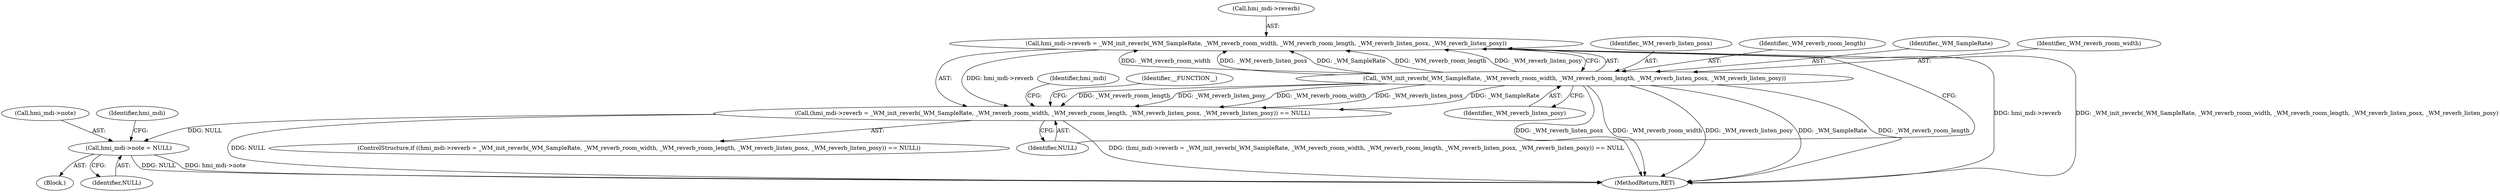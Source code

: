 digraph "0_wildmidi_660b513d99bced8783a4a5984ac2f742c74ebbdd@pointer" {
"1001310" [label="(Call,hmi_mdi->reverb = _WM_init_reverb(_WM_SampleRate, _WM_reverb_room_width, _WM_reverb_room_length, _WM_reverb_listen_posx, _WM_reverb_listen_posy))"];
"1001314" [label="(Call,_WM_init_reverb(_WM_SampleRate, _WM_reverb_room_width, _WM_reverb_room_length, _WM_reverb_listen_posx, _WM_reverb_listen_posy))"];
"1001309" [label="(Call,(hmi_mdi->reverb = _WM_init_reverb(_WM_SampleRate, _WM_reverb_room_width, _WM_reverb_room_length, _WM_reverb_listen_posx, _WM_reverb_listen_posy)) == NULL)"];
"1001351" [label="(Call,hmi_mdi->note = NULL)"];
"1001332" [label="(Identifier,hmi_mdi)"];
"1001319" [label="(Identifier,_WM_reverb_listen_posy)"];
"1001309" [label="(Call,(hmi_mdi->reverb = _WM_init_reverb(_WM_SampleRate, _WM_reverb_room_width, _WM_reverb_room_length, _WM_reverb_listen_posx, _WM_reverb_listen_posy)) == NULL)"];
"1001311" [label="(Call,hmi_mdi->reverb)"];
"1001318" [label="(Identifier,_WM_reverb_listen_posx)"];
"1001323" [label="(Identifier,__FUNCTION__)"];
"1001317" [label="(Identifier,_WM_reverb_room_length)"];
"1000104" [label="(Block,)"];
"1001315" [label="(Identifier,_WM_SampleRate)"];
"1001355" [label="(Identifier,NULL)"];
"1001314" [label="(Call,_WM_init_reverb(_WM_SampleRate, _WM_reverb_room_width, _WM_reverb_room_length, _WM_reverb_listen_posx, _WM_reverb_listen_posy))"];
"1001357" [label="(Identifier,hmi_mdi)"];
"1001352" [label="(Call,hmi_mdi->note)"];
"1001351" [label="(Call,hmi_mdi->note = NULL)"];
"1001320" [label="(Identifier,NULL)"];
"1001316" [label="(Identifier,_WM_reverb_room_width)"];
"1001310" [label="(Call,hmi_mdi->reverb = _WM_init_reverb(_WM_SampleRate, _WM_reverb_room_width, _WM_reverb_room_length, _WM_reverb_listen_posx, _WM_reverb_listen_posy))"];
"1001308" [label="(ControlStructure,if ((hmi_mdi->reverb = _WM_init_reverb(_WM_SampleRate, _WM_reverb_room_width, _WM_reverb_room_length, _WM_reverb_listen_posx, _WM_reverb_listen_posy)) == NULL))"];
"1001381" [label="(MethodReturn,RET)"];
"1001310" -> "1001309"  [label="AST: "];
"1001310" -> "1001314"  [label="CFG: "];
"1001311" -> "1001310"  [label="AST: "];
"1001314" -> "1001310"  [label="AST: "];
"1001320" -> "1001310"  [label="CFG: "];
"1001310" -> "1001381"  [label="DDG: hmi_mdi->reverb"];
"1001310" -> "1001381"  [label="DDG: _WM_init_reverb(_WM_SampleRate, _WM_reverb_room_width, _WM_reverb_room_length, _WM_reverb_listen_posx, _WM_reverb_listen_posy)"];
"1001310" -> "1001309"  [label="DDG: hmi_mdi->reverb"];
"1001314" -> "1001310"  [label="DDG: _WM_reverb_room_width"];
"1001314" -> "1001310"  [label="DDG: _WM_reverb_listen_posx"];
"1001314" -> "1001310"  [label="DDG: _WM_SampleRate"];
"1001314" -> "1001310"  [label="DDG: _WM_reverb_room_length"];
"1001314" -> "1001310"  [label="DDG: _WM_reverb_listen_posy"];
"1001314" -> "1001319"  [label="CFG: "];
"1001315" -> "1001314"  [label="AST: "];
"1001316" -> "1001314"  [label="AST: "];
"1001317" -> "1001314"  [label="AST: "];
"1001318" -> "1001314"  [label="AST: "];
"1001319" -> "1001314"  [label="AST: "];
"1001314" -> "1001381"  [label="DDG: _WM_reverb_listen_posx"];
"1001314" -> "1001381"  [label="DDG: _WM_reverb_room_width"];
"1001314" -> "1001381"  [label="DDG: _WM_reverb_listen_posy"];
"1001314" -> "1001381"  [label="DDG: _WM_SampleRate"];
"1001314" -> "1001381"  [label="DDG: _WM_reverb_room_length"];
"1001314" -> "1001309"  [label="DDG: _WM_reverb_room_width"];
"1001314" -> "1001309"  [label="DDG: _WM_reverb_listen_posx"];
"1001314" -> "1001309"  [label="DDG: _WM_SampleRate"];
"1001314" -> "1001309"  [label="DDG: _WM_reverb_room_length"];
"1001314" -> "1001309"  [label="DDG: _WM_reverb_listen_posy"];
"1001309" -> "1001308"  [label="AST: "];
"1001309" -> "1001320"  [label="CFG: "];
"1001320" -> "1001309"  [label="AST: "];
"1001323" -> "1001309"  [label="CFG: "];
"1001332" -> "1001309"  [label="CFG: "];
"1001309" -> "1001381"  [label="DDG: NULL"];
"1001309" -> "1001381"  [label="DDG: (hmi_mdi->reverb = _WM_init_reverb(_WM_SampleRate, _WM_reverb_room_width, _WM_reverb_room_length, _WM_reverb_listen_posx, _WM_reverb_listen_posy)) == NULL"];
"1001309" -> "1001351"  [label="DDG: NULL"];
"1001351" -> "1000104"  [label="AST: "];
"1001351" -> "1001355"  [label="CFG: "];
"1001352" -> "1001351"  [label="AST: "];
"1001355" -> "1001351"  [label="AST: "];
"1001357" -> "1001351"  [label="CFG: "];
"1001351" -> "1001381"  [label="DDG: NULL"];
"1001351" -> "1001381"  [label="DDG: hmi_mdi->note"];
}
